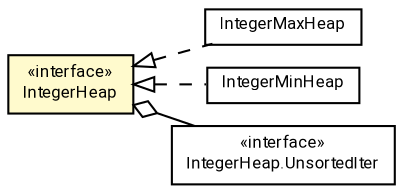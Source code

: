 #!/usr/local/bin/dot
#
# Class diagram 
# Generated by UMLGraph version R5_7_2-60-g0e99a6 (http://www.spinellis.gr/umlgraph/)
#

digraph G {
	graph [fontnames="svg"]
	edge [fontname="Roboto",fontsize=7,labelfontname="Roboto",labelfontsize=7,color="black"];
	node [fontname="Roboto",fontcolor="black",fontsize=8,shape=plaintext,margin=0,width=0,height=0];
	nodesep=0.15;
	ranksep=0.25;
	rankdir=LR;
	// de.lmu.ifi.dbs.elki.utilities.datastructures.heap.IntegerMaxHeap
	c5404824 [label=<<table title="de.lmu.ifi.dbs.elki.utilities.datastructures.heap.IntegerMaxHeap" border="0" cellborder="1" cellspacing="0" cellpadding="2" href="IntegerMaxHeap.html" target="_parent">
		<tr><td><table border="0" cellspacing="0" cellpadding="1">
		<tr><td align="center" balign="center"> <font face="Roboto">IntegerMaxHeap</font> </td></tr>
		</table></td></tr>
		</table>>, URL="IntegerMaxHeap.html"];
	// de.lmu.ifi.dbs.elki.utilities.datastructures.heap.IntegerMinHeap
	c5404828 [label=<<table title="de.lmu.ifi.dbs.elki.utilities.datastructures.heap.IntegerMinHeap" border="0" cellborder="1" cellspacing="0" cellpadding="2" href="IntegerMinHeap.html" target="_parent">
		<tr><td><table border="0" cellspacing="0" cellpadding="1">
		<tr><td align="center" balign="center"> <font face="Roboto">IntegerMinHeap</font> </td></tr>
		</table></td></tr>
		</table>>, URL="IntegerMinHeap.html"];
	// de.lmu.ifi.dbs.elki.utilities.datastructures.heap.IntegerHeap
	c5404864 [label=<<table title="de.lmu.ifi.dbs.elki.utilities.datastructures.heap.IntegerHeap" border="0" cellborder="1" cellspacing="0" cellpadding="2" bgcolor="lemonChiffon" href="IntegerHeap.html" target="_parent">
		<tr><td><table border="0" cellspacing="0" cellpadding="1">
		<tr><td align="center" balign="center"> &#171;interface&#187; </td></tr>
		<tr><td align="center" balign="center"> <font face="Roboto">IntegerHeap</font> </td></tr>
		</table></td></tr>
		</table>>, URL="IntegerHeap.html"];
	// de.lmu.ifi.dbs.elki.utilities.datastructures.heap.IntegerHeap.UnsortedIter
	c5404865 [label=<<table title="de.lmu.ifi.dbs.elki.utilities.datastructures.heap.IntegerHeap.UnsortedIter" border="0" cellborder="1" cellspacing="0" cellpadding="2" href="IntegerHeap.UnsortedIter.html" target="_parent">
		<tr><td><table border="0" cellspacing="0" cellpadding="1">
		<tr><td align="center" balign="center"> &#171;interface&#187; </td></tr>
		<tr><td align="center" balign="center"> <font face="Roboto">IntegerHeap.UnsortedIter</font> </td></tr>
		</table></td></tr>
		</table>>, URL="IntegerHeap.UnsortedIter.html"];
	// de.lmu.ifi.dbs.elki.utilities.datastructures.heap.IntegerMaxHeap implements de.lmu.ifi.dbs.elki.utilities.datastructures.heap.IntegerHeap
	c5404864 -> c5404824 [arrowtail=empty,style=dashed,dir=back,weight=9];
	// de.lmu.ifi.dbs.elki.utilities.datastructures.heap.IntegerMinHeap implements de.lmu.ifi.dbs.elki.utilities.datastructures.heap.IntegerHeap
	c5404864 -> c5404828 [arrowtail=empty,style=dashed,dir=back,weight=9];
	// de.lmu.ifi.dbs.elki.utilities.datastructures.heap.IntegerHeap has de.lmu.ifi.dbs.elki.utilities.datastructures.heap.IntegerHeap.UnsortedIter
	c5404864 -> c5404865 [arrowhead=none,arrowtail=ediamond,dir=back,weight=4];
}

